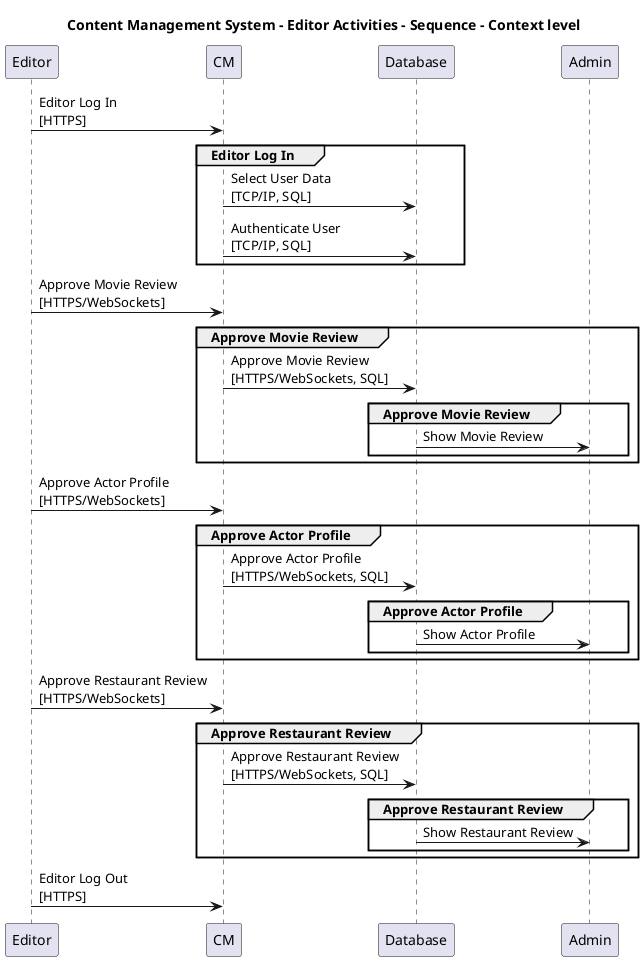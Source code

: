 @startuml

title Content Management System - Editor Activities - Sequence - Context level

participant "Editor" as ContentManagementSystem.Actors.Editor
participant "CM" as ContentManagementSystem.SoftwareSystems.CM
participant "Database" as ContentManagementSystem.SoftwareSystems.Database
participant "Admin" as ContentManagementSystem.SoftwareSystems.Admin

ContentManagementSystem.Actors.Editor -> ContentManagementSystem.SoftwareSystems.CM : Editor Log In\n[HTTPS]
group Editor Log In
ContentManagementSystem.SoftwareSystems.CM -> ContentManagementSystem.SoftwareSystems.Database : Select User Data\n[TCP/IP, SQL]
ContentManagementSystem.SoftwareSystems.CM -> ContentManagementSystem.SoftwareSystems.Database : Authenticate User\n[TCP/IP, SQL]
end
ContentManagementSystem.Actors.Editor -> ContentManagementSystem.SoftwareSystems.CM : Approve Movie Review\n[HTTPS/WebSockets]
group Approve Movie Review
ContentManagementSystem.SoftwareSystems.CM -> ContentManagementSystem.SoftwareSystems.Database : Approve Movie Review\n[HTTPS/WebSockets, SQL]
group Approve Movie Review
ContentManagementSystem.SoftwareSystems.Database -> ContentManagementSystem.SoftwareSystems.Admin : Show Movie Review
end
end
ContentManagementSystem.Actors.Editor -> ContentManagementSystem.SoftwareSystems.CM : Approve Actor Profile\n[HTTPS/WebSockets]
group Approve Actor Profile
ContentManagementSystem.SoftwareSystems.CM -> ContentManagementSystem.SoftwareSystems.Database : Approve Actor Profile\n[HTTPS/WebSockets, SQL]
group Approve Actor Profile
ContentManagementSystem.SoftwareSystems.Database -> ContentManagementSystem.SoftwareSystems.Admin : Show Actor Profile
end
end
ContentManagementSystem.Actors.Editor -> ContentManagementSystem.SoftwareSystems.CM : Approve Restaurant Review\n[HTTPS/WebSockets]
group Approve Restaurant Review
ContentManagementSystem.SoftwareSystems.CM -> ContentManagementSystem.SoftwareSystems.Database : Approve Restaurant Review\n[HTTPS/WebSockets, SQL]
group Approve Restaurant Review
ContentManagementSystem.SoftwareSystems.Database -> ContentManagementSystem.SoftwareSystems.Admin : Show Restaurant Review
end
end
ContentManagementSystem.Actors.Editor -> ContentManagementSystem.SoftwareSystems.CM : Editor Log Out\n[HTTPS]


@enduml
